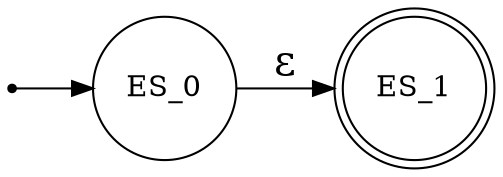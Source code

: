 #
# AFND para reconhecer $\epsilon$
#
digraph reconhecer_vazio {
	rankdir=LR;
        margin=0;
	node [shape = circle]; ES_0;
	node [shape = doublecircle]; ES_1;
	node [shape = point]; start;
	start -> ES_0;
	ES_0 -> ES_1 [ label = "&epsilon;", fontsize = "20pt" ];
}
